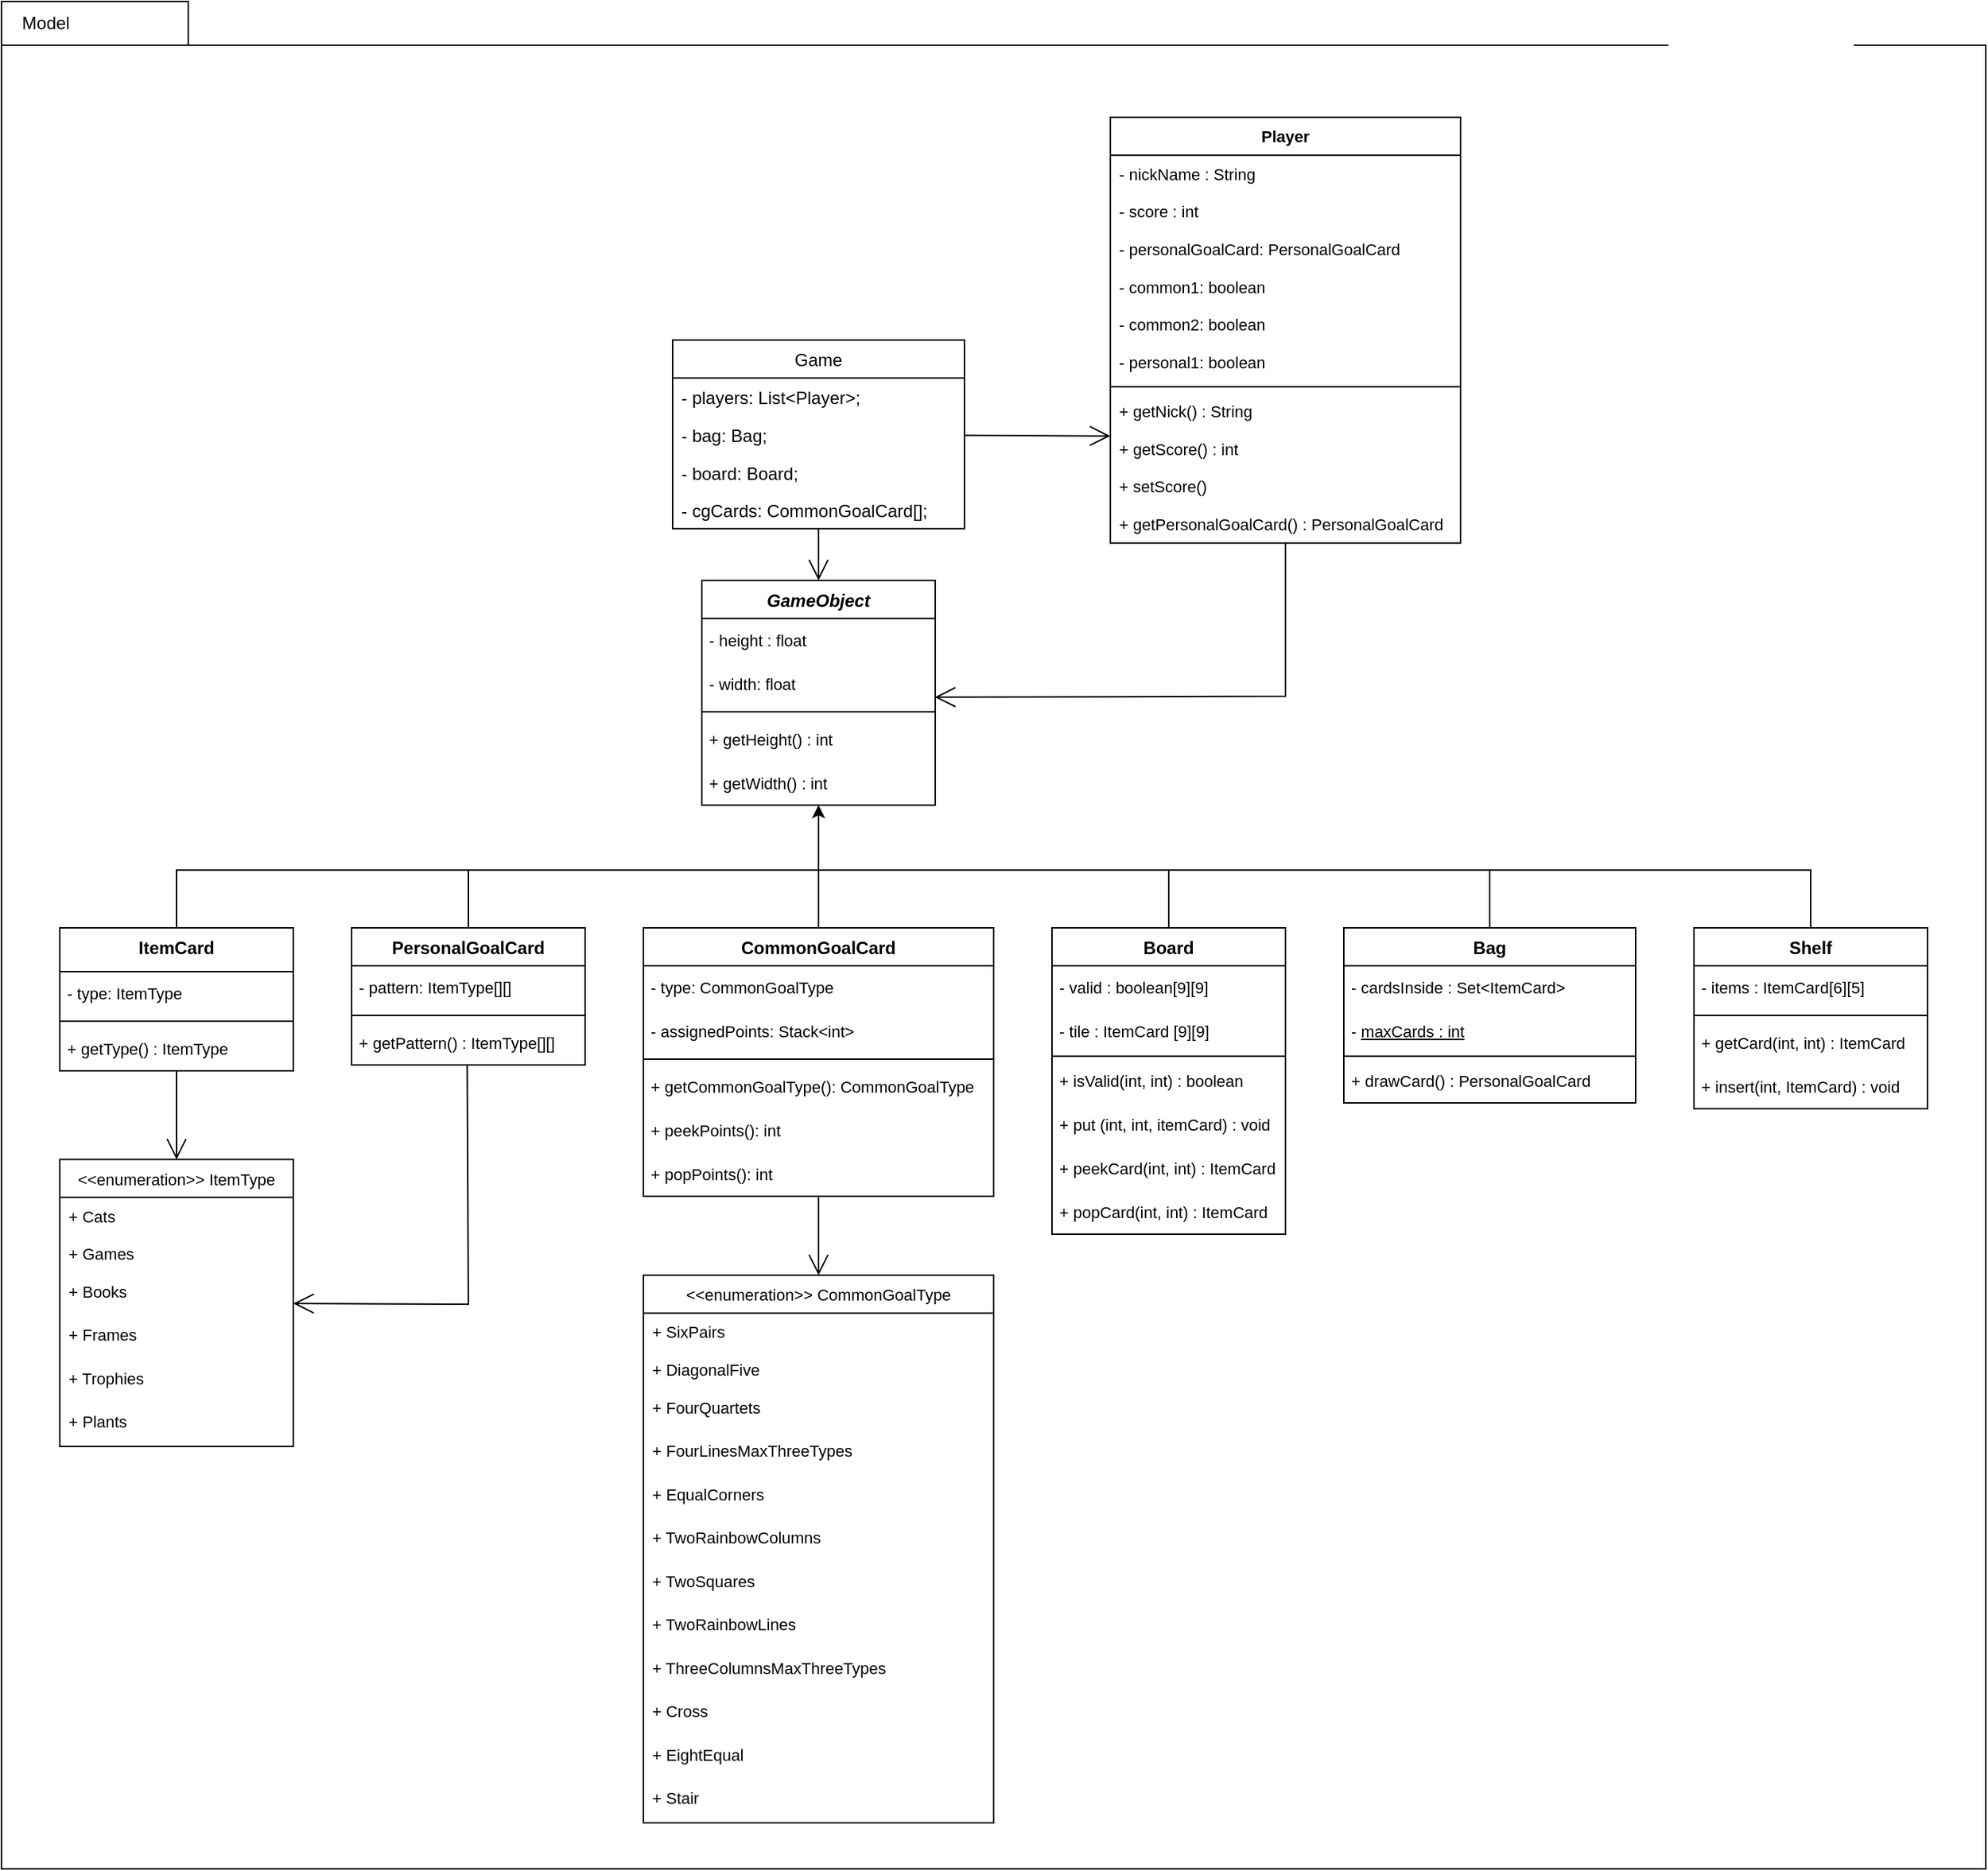 <mxfile version="20.5.3" type="embed"><diagram id="C5RBs43oDa-KdzZeNtuy" name="Page-1"><mxGraphModel dx="820" dy="600" grid="1" gridSize="10" guides="1" tooltips="1" connect="1" arrows="1" fold="1" page="1" pageScale="1" pageWidth="4681" pageHeight="3300" math="0" shadow="0"><root><mxCell id="WIyWlLk6GJQsqaUBKTNV-0"/><mxCell id="WIyWlLk6GJQsqaUBKTNV-1" parent="WIyWlLk6GJQsqaUBKTNV-0"/><mxCell id="270" value="" style="group;verticalAlign=middle;" vertex="1" connectable="0" parent="WIyWlLk6GJQsqaUBKTNV-1"><mxGeometry x="40" y="40" width="1360" height="1280" as="geometry"/></mxCell><mxCell id="268" value="" style="shape=folder;fontStyle=1;spacingTop=10;tabWidth=40;tabHeight=30;tabPosition=left;html=1;" vertex="1" parent="270"><mxGeometry width="1360" height="1280" as="geometry"/></mxCell><mxCell id="zkfFHV4jXpPFQw0GAbJ--0" value="GameObject" style="swimlane;fontStyle=3;align=center;verticalAlign=top;childLayout=stackLayout;horizontal=1;startSize=26;horizontalStack=0;resizeParent=1;resizeLast=0;collapsible=1;marginBottom=0;rounded=0;shadow=0;strokeWidth=1;" parent="270" vertex="1"><mxGeometry x="480" y="396.899" width="160" height="153.938" as="geometry"><mxRectangle x="760" y="330" width="160" height="26" as="alternateBounds"/></mxGeometry></mxCell><mxCell id="217" value="&amp;nbsp;- height : float" style="text;html=1;align=left;verticalAlign=middle;resizable=0;points=[];autosize=1;strokeColor=none;fillColor=none;fontSize=11;" parent="zkfFHV4jXpPFQw0GAbJ--0" vertex="1"><mxGeometry y="26" width="160" height="30" as="geometry"/></mxCell><mxCell id="218" value="&amp;nbsp;- width: float" style="text;html=1;align=left;verticalAlign=middle;resizable=0;points=[];autosize=1;strokeColor=none;fillColor=none;fontSize=11;" parent="zkfFHV4jXpPFQw0GAbJ--0" vertex="1"><mxGeometry y="56" width="160" height="30" as="geometry"/></mxCell><mxCell id="zkfFHV4jXpPFQw0GAbJ--4" value="" style="line;html=1;strokeWidth=1;align=left;verticalAlign=middle;spacingTop=-1;spacingLeft=3;spacingRight=3;rotatable=0;labelPosition=right;points=[];portConstraint=eastwest;" parent="zkfFHV4jXpPFQw0GAbJ--0" vertex="1"><mxGeometry y="86" width="160" height="7.938" as="geometry"/></mxCell><mxCell id="219" value="&amp;nbsp;+ getHeight() : int" style="text;html=1;align=left;verticalAlign=middle;resizable=0;points=[];autosize=1;strokeColor=none;fillColor=none;fontSize=11;" parent="zkfFHV4jXpPFQw0GAbJ--0" vertex="1"><mxGeometry y="93.938" width="160" height="30" as="geometry"/></mxCell><mxCell id="220" value="&amp;nbsp;+ getWidth() : int" style="text;html=1;align=left;verticalAlign=middle;resizable=0;points=[];autosize=1;strokeColor=none;fillColor=none;fontSize=11;" parent="zkfFHV4jXpPFQw0GAbJ--0" vertex="1"><mxGeometry y="123.938" width="160" height="30" as="geometry"/></mxCell><mxCell id="31" value="PersonalGoalCard" style="swimlane;fontStyle=1;align=center;verticalAlign=top;childLayout=stackLayout;horizontal=1;startSize=26;horizontalStack=0;resizeParent=1;resizeParentMax=0;resizeLast=0;collapsible=1;marginBottom=0;" parent="270" vertex="1"><mxGeometry x="240" y="635.039" width="160" height="93.938" as="geometry"/></mxCell><mxCell id="211" value="&amp;nbsp;- pattern: ItemType[][]" style="text;html=1;align=left;verticalAlign=middle;resizable=0;points=[];autosize=1;strokeColor=none;fillColor=none;fontSize=11;" parent="31" vertex="1"><mxGeometry y="26" width="160" height="30" as="geometry"/></mxCell><mxCell id="33" value="" style="line;strokeWidth=1;fillColor=none;align=left;verticalAlign=middle;spacingTop=-1;spacingLeft=3;spacingRight=3;rotatable=0;labelPosition=right;points=[];portConstraint=eastwest;strokeColor=inherit;" parent="31" vertex="1"><mxGeometry y="56" width="160" height="7.938" as="geometry"/></mxCell><mxCell id="214" value="&amp;nbsp;+ getPattern() : ItemType[][]" style="text;html=1;align=left;verticalAlign=middle;resizable=0;points=[];autosize=1;strokeColor=none;fillColor=none;fontSize=11;" parent="31" vertex="1"><mxGeometry y="63.938" width="160" height="30" as="geometry"/></mxCell><mxCell id="39" value="Board" style="swimlane;fontStyle=1;align=center;verticalAlign=top;childLayout=stackLayout;horizontal=1;startSize=26;horizontalStack=0;resizeParent=1;resizeParentMax=0;resizeLast=0;collapsible=1;marginBottom=0;" parent="270" vertex="1"><mxGeometry x="720" y="635.039" width="160" height="209.969" as="geometry"/></mxCell><mxCell id="192" value="&amp;nbsp;- valid : boolean[9][9]" style="text;html=1;align=left;verticalAlign=middle;resizable=0;points=[];autosize=1;strokeColor=none;fillColor=none;fontSize=11;" parent="39" vertex="1"><mxGeometry y="26" width="160" height="30" as="geometry"/></mxCell><mxCell id="193" value="&amp;nbsp;- tile : ItemCard [9][9]" style="text;html=1;align=left;verticalAlign=middle;resizable=0;points=[];autosize=1;strokeColor=none;fillColor=none;fontSize=11;" parent="39" vertex="1"><mxGeometry y="56" width="160" height="30" as="geometry"/></mxCell><mxCell id="41" value="" style="line;strokeWidth=1;fillColor=none;align=left;verticalAlign=middle;spacingTop=-1;spacingLeft=3;spacingRight=3;rotatable=0;labelPosition=right;points=[];portConstraint=eastwest;strokeColor=inherit;" parent="39" vertex="1"><mxGeometry y="86" width="160" height="3.969" as="geometry"/></mxCell><mxCell id="202" value="&amp;nbsp;+ isValid(int, int) : boolean" style="text;html=1;align=left;verticalAlign=middle;resizable=0;points=[];autosize=1;strokeColor=none;fillColor=none;fontSize=11;" parent="39" vertex="1"><mxGeometry y="89.969" width="160" height="30" as="geometry"/></mxCell><mxCell id="262" value="&amp;nbsp;+ put (int, int, itemCard) : void" style="text;html=1;align=left;verticalAlign=middle;resizable=0;points=[];autosize=1;strokeColor=none;fillColor=none;fontSize=11;" parent="39" vertex="1"><mxGeometry y="119.969" width="160" height="30" as="geometry"/></mxCell><mxCell id="203" value="&amp;nbsp;+ peekCard(int, int) : ItemCard" style="text;html=1;align=left;verticalAlign=middle;resizable=0;points=[];autosize=1;strokeColor=none;fillColor=none;fontSize=11;" parent="39" vertex="1"><mxGeometry y="149.969" width="160" height="30" as="geometry"/></mxCell><mxCell id="204" value="&amp;nbsp;+ popCard(int, int) : ItemCard" style="text;html=1;align=left;verticalAlign=middle;resizable=0;points=[];autosize=1;strokeColor=none;fillColor=none;fontSize=11;" parent="39" vertex="1"><mxGeometry y="179.969" width="160" height="30" as="geometry"/></mxCell><mxCell id="43" value="Bag" style="swimlane;fontStyle=1;align=center;verticalAlign=top;childLayout=stackLayout;horizontal=1;startSize=26;horizontalStack=0;resizeParent=1;resizeParentMax=0;resizeLast=0;collapsible=1;marginBottom=0;" parent="270" vertex="1"><mxGeometry x="920" y="635.039" width="200" height="119.969" as="geometry"><mxRectangle x="860" y="749" width="60" height="30" as="alternateBounds"/></mxGeometry></mxCell><mxCell id="145" value="&amp;nbsp;- cardsInside : Set&amp;lt;ItemCard&amp;gt;" style="text;html=1;align=left;verticalAlign=middle;resizable=0;points=[];autosize=1;strokeColor=none;fillColor=none;fontSize=11;" parent="43" vertex="1"><mxGeometry y="26" width="200" height="30" as="geometry"/></mxCell><mxCell id="147" value="&amp;nbsp;- &lt;u&gt;maxCards : int&lt;/u&gt;" style="text;html=1;align=left;verticalAlign=middle;resizable=0;points=[];autosize=1;strokeColor=none;fillColor=none;fontSize=11;" parent="43" vertex="1"><mxGeometry y="56" width="200" height="30" as="geometry"/></mxCell><mxCell id="45" value="" style="line;strokeWidth=1;fillColor=none;align=left;verticalAlign=middle;spacingTop=-1;spacingLeft=3;spacingRight=3;rotatable=0;labelPosition=right;points=[];portConstraint=eastwest;strokeColor=inherit;" parent="43" vertex="1"><mxGeometry y="86" width="200" height="3.969" as="geometry"/></mxCell><mxCell id="158" value="&amp;nbsp;+ drawCard() : PersonalGoalCard" style="text;html=1;align=left;verticalAlign=middle;resizable=0;points=[];autosize=1;strokeColor=none;fillColor=none;fontSize=11;" parent="43" vertex="1"><mxGeometry y="89.969" width="200" height="30" as="geometry"/></mxCell><mxCell id="51" value="Shelf" style="swimlane;fontStyle=1;align=center;verticalAlign=top;childLayout=stackLayout;horizontal=1;startSize=26;horizontalStack=0;resizeParent=1;resizeParentMax=0;resizeLast=0;collapsible=1;marginBottom=0;" parent="270" vertex="1"><mxGeometry x="1160" y="635.039" width="160" height="123.938" as="geometry"/></mxCell><mxCell id="198" value="&amp;nbsp;- items : ItemCard[6][5]" style="text;html=1;align=left;verticalAlign=middle;resizable=0;points=[];autosize=1;strokeColor=none;fillColor=none;fontSize=11;" parent="51" vertex="1"><mxGeometry y="26" width="160" height="30" as="geometry"/></mxCell><mxCell id="53" value="" style="line;strokeWidth=1;fillColor=none;align=left;verticalAlign=middle;spacingTop=-1;spacingLeft=3;spacingRight=3;rotatable=0;labelPosition=right;points=[];portConstraint=eastwest;strokeColor=inherit;" parent="51" vertex="1"><mxGeometry y="56" width="160" height="7.938" as="geometry"/></mxCell><mxCell id="205" value="&amp;nbsp;+ getCard(int, int) : ItemCard" style="text;html=1;align=left;verticalAlign=middle;resizable=0;points=[];autosize=1;strokeColor=none;fillColor=none;fontSize=11;" parent="51" vertex="1"><mxGeometry y="63.938" width="160" height="30" as="geometry"/></mxCell><mxCell id="206" value="&amp;nbsp;+ insert(int, ItemCard) : void" style="text;html=1;align=left;verticalAlign=middle;resizable=0;points=[];autosize=1;strokeColor=none;fillColor=none;fontSize=11;" parent="51" vertex="1"><mxGeometry y="93.938" width="160" height="30" as="geometry"/></mxCell><mxCell id="55" value="ItemCard" style="swimlane;fontStyle=1;align=center;verticalAlign=top;childLayout=stackLayout;horizontal=1;startSize=30;horizontalStack=0;resizeParent=1;resizeParentMax=0;resizeLast=0;collapsible=1;marginBottom=0;" parent="270" vertex="1"><mxGeometry x="40" y="635.039" width="160" height="97.938" as="geometry"><mxRectangle x="260" y="970" width="110" height="30" as="alternateBounds"/></mxGeometry></mxCell><mxCell id="207" value="&amp;nbsp;- type: ItemType" style="text;html=1;align=left;verticalAlign=middle;resizable=0;points=[];autosize=1;strokeColor=none;fillColor=none;fontSize=11;" parent="55" vertex="1"><mxGeometry y="30" width="160" height="30" as="geometry"/></mxCell><mxCell id="56" value="" style="line;strokeWidth=1;fillColor=none;align=left;verticalAlign=middle;spacingTop=-1;spacingLeft=3;spacingRight=3;rotatable=0;labelPosition=right;points=[];portConstraint=eastwest;strokeColor=inherit;" parent="55" vertex="1"><mxGeometry y="60" width="160" height="7.938" as="geometry"/></mxCell><mxCell id="223" value="&amp;nbsp;+ getType() : ItemType" style="text;html=1;align=left;verticalAlign=middle;resizable=0;points=[];autosize=1;strokeColor=none;fillColor=none;fontSize=11;" parent="55" vertex="1"><mxGeometry y="67.938" width="160" height="30" as="geometry"/></mxCell><mxCell id="57" value="CommonGoalCard" style="swimlane;fontStyle=1;align=center;verticalAlign=top;childLayout=stackLayout;horizontal=1;startSize=26;horizontalStack=0;resizeParent=1;resizeParentMax=0;resizeLast=0;collapsible=1;marginBottom=0;" parent="270" vertex="1"><mxGeometry x="440" y="635.039" width="240" height="183.938" as="geometry"/></mxCell><mxCell id="208" value="&amp;nbsp;- type: CommonGoalType" style="text;html=1;align=left;verticalAlign=middle;resizable=0;points=[];autosize=1;strokeColor=none;fillColor=none;fontSize=11;" parent="57" vertex="1"><mxGeometry y="26" width="240" height="30" as="geometry"/></mxCell><mxCell id="209" value="&amp;nbsp;- assignedPoints: Stack&amp;lt;int&amp;gt;" style="text;html=1;align=left;verticalAlign=middle;resizable=0;points=[];autosize=1;strokeColor=none;fillColor=none;fontSize=11;" parent="57" vertex="1"><mxGeometry y="56" width="240" height="30" as="geometry"/></mxCell><mxCell id="58" value="" style="line;strokeWidth=1;fillColor=none;align=left;verticalAlign=middle;spacingTop=-1;spacingLeft=3;spacingRight=3;rotatable=0;labelPosition=right;points=[];portConstraint=eastwest;strokeColor=inherit;" parent="57" vertex="1"><mxGeometry y="86" width="240" height="7.938" as="geometry"/></mxCell><mxCell id="221" value="&amp;nbsp;+ getCommonGoalType(): CommonGoalType" style="text;html=1;align=left;verticalAlign=middle;resizable=0;points=[];autosize=1;strokeColor=none;fillColor=none;fontSize=11;" parent="57" vertex="1"><mxGeometry y="93.938" width="240" height="30" as="geometry"/></mxCell><mxCell id="222" value="&amp;nbsp;+ peekPoints(): int" style="text;html=1;align=left;verticalAlign=middle;resizable=0;points=[];autosize=1;strokeColor=none;fillColor=none;fontSize=11;" parent="57" vertex="1"><mxGeometry y="123.938" width="240" height="30" as="geometry"/></mxCell><mxCell id="224" value="&amp;nbsp;+ popPoints(): int" style="text;html=1;align=left;verticalAlign=middle;resizable=0;points=[];autosize=1;strokeColor=none;fillColor=none;fontSize=11;" parent="57" vertex="1"><mxGeometry y="153.938" width="240" height="30" as="geometry"/></mxCell><mxCell id="73" value="&lt;&lt;enumeration&gt;&gt; ItemType" style="swimlane;fontStyle=0;childLayout=stackLayout;horizontal=1;startSize=26;fillColor=none;horizontalStack=0;resizeParent=1;resizeParentMax=0;resizeLast=0;collapsible=1;marginBottom=0;fontSize=11;" parent="270" vertex="1"><mxGeometry x="40" y="793.798" width="160" height="196.667" as="geometry"><mxRectangle x="270" y="1080" width="190" height="30" as="alternateBounds"/></mxGeometry></mxCell><mxCell id="74" value="+ Cats" style="text;strokeColor=none;fillColor=none;align=left;verticalAlign=top;spacingLeft=4;spacingRight=4;overflow=hidden;rotatable=0;points=[[0,0.5],[1,0.5]];portConstraint=eastwest;fontSize=11;" parent="73" vertex="1"><mxGeometry y="26" width="160" height="25.798" as="geometry"/></mxCell><mxCell id="75" value="+ Games" style="text;strokeColor=none;fillColor=none;align=left;verticalAlign=top;spacingLeft=4;spacingRight=4;overflow=hidden;rotatable=0;points=[[0,0.5],[1,0.5]];portConstraint=eastwest;fontSize=11;" parent="73" vertex="1"><mxGeometry y="51.798" width="160" height="25.798" as="geometry"/></mxCell><mxCell id="76" value="+ Books" style="text;strokeColor=none;fillColor=none;align=left;verticalAlign=top;spacingLeft=4;spacingRight=4;overflow=hidden;rotatable=0;points=[[0,0.5],[1,0.5]];portConstraint=eastwest;fontSize=11;" parent="73" vertex="1"><mxGeometry y="77.597" width="160" height="29.767" as="geometry"/></mxCell><mxCell id="80" value="+ Frames" style="text;strokeColor=none;fillColor=none;align=left;verticalAlign=top;spacingLeft=4;spacingRight=4;overflow=hidden;rotatable=0;points=[[0,0.5],[1,0.5]];portConstraint=eastwest;fontSize=11;" parent="73" vertex="1"><mxGeometry y="107.364" width="160" height="29.767" as="geometry"/></mxCell><mxCell id="81" value="+ Trophies" style="text;strokeColor=none;fillColor=none;align=left;verticalAlign=top;spacingLeft=4;spacingRight=4;overflow=hidden;rotatable=0;points=[[0,0.5],[1,0.5]];portConstraint=eastwest;fontSize=11;" parent="73" vertex="1"><mxGeometry y="137.132" width="160" height="29.767" as="geometry"/></mxCell><mxCell id="82" value="+ Plants" style="text;strokeColor=none;fillColor=none;align=left;verticalAlign=top;spacingLeft=4;spacingRight=4;overflow=hidden;rotatable=0;points=[[0,0.5],[1,0.5]];portConstraint=eastwest;fontSize=11;" parent="73" vertex="1"><mxGeometry y="166.899" width="160" height="29.767" as="geometry"/></mxCell><mxCell id="77" value="" style="endArrow=open;endFill=1;endSize=12;html=1;rounded=0;strokeColor=default;fontSize=11;entryX=0.5;entryY=0;entryDx=0;entryDy=0;exitX=0.5;exitY=1;exitDx=0;exitDy=0;" parent="270" source="55" target="73" edge="1"><mxGeometry width="160" relative="1" as="geometry"><mxPoint x="10" y="639.008" as="sourcePoint"/><mxPoint x="170" y="639.008" as="targetPoint"/></mxGeometry></mxCell><mxCell id="121" value="&lt;&lt;enumeration&gt;&gt; CommonGoalType" style="swimlane;fontStyle=0;childLayout=stackLayout;horizontal=1;startSize=26;fillColor=none;horizontalStack=0;resizeParent=1;resizeParentMax=0;resizeLast=0;collapsible=1;marginBottom=0;fontSize=11;" parent="270" vertex="1"><mxGeometry x="440" y="873.178" width="240" height="375.271" as="geometry"><mxRectangle x="270" y="1080" width="190" height="30" as="alternateBounds"/></mxGeometry></mxCell><mxCell id="122" value="+ SixPairs" style="text;strokeColor=none;fillColor=none;align=left;verticalAlign=top;spacingLeft=4;spacingRight=4;overflow=hidden;rotatable=0;points=[[0,0.5],[1,0.5]];portConstraint=eastwest;fontSize=11;" parent="121" vertex="1"><mxGeometry y="26" width="240" height="25.798" as="geometry"/></mxCell><mxCell id="123" value="+ DiagonalFive" style="text;strokeColor=none;fillColor=none;align=left;verticalAlign=top;spacingLeft=4;spacingRight=4;overflow=hidden;rotatable=0;points=[[0,0.5],[1,0.5]];portConstraint=eastwest;fontSize=11;" parent="121" vertex="1"><mxGeometry y="51.798" width="240" height="25.798" as="geometry"/></mxCell><mxCell id="124" value="+ FourQuartets" style="text;strokeColor=none;fillColor=none;align=left;verticalAlign=top;spacingLeft=4;spacingRight=4;overflow=hidden;rotatable=0;points=[[0,0.5],[1,0.5]];portConstraint=eastwest;fontSize=11;" parent="121" vertex="1"><mxGeometry y="77.597" width="240" height="29.767" as="geometry"/></mxCell><mxCell id="125" value="+ FourLinesMaxThreeTypes" style="text;strokeColor=none;fillColor=none;align=left;verticalAlign=top;spacingLeft=4;spacingRight=4;overflow=hidden;rotatable=0;points=[[0,0.5],[1,0.5]];portConstraint=eastwest;fontSize=11;" parent="121" vertex="1"><mxGeometry y="107.364" width="240" height="29.767" as="geometry"/></mxCell><mxCell id="126" value="+ EqualCorners" style="text;strokeColor=none;fillColor=none;align=left;verticalAlign=top;spacingLeft=4;spacingRight=4;overflow=hidden;rotatable=0;points=[[0,0.5],[1,0.5]];portConstraint=eastwest;fontSize=11;" parent="121" vertex="1"><mxGeometry y="137.132" width="240" height="29.767" as="geometry"/></mxCell><mxCell id="127" value="+ TwoRainbowColumns" style="text;strokeColor=none;fillColor=none;align=left;verticalAlign=top;spacingLeft=4;spacingRight=4;overflow=hidden;rotatable=0;points=[[0,0.5],[1,0.5]];portConstraint=eastwest;fontSize=11;" parent="121" vertex="1"><mxGeometry y="166.899" width="240" height="29.767" as="geometry"/></mxCell><mxCell id="131" value="+ TwoSquares" style="text;strokeColor=none;fillColor=none;align=left;verticalAlign=top;spacingLeft=4;spacingRight=4;overflow=hidden;rotatable=0;points=[[0,0.5],[1,0.5]];portConstraint=eastwest;fontSize=11;" parent="121" vertex="1"><mxGeometry y="196.667" width="240" height="29.767" as="geometry"/></mxCell><mxCell id="132" value="+ TwoRainbowLines" style="text;strokeColor=none;fillColor=none;align=left;verticalAlign=top;spacingLeft=4;spacingRight=4;overflow=hidden;rotatable=0;points=[[0,0.5],[1,0.5]];portConstraint=eastwest;fontSize=11;" parent="121" vertex="1"><mxGeometry y="226.434" width="240" height="29.767" as="geometry"/></mxCell><mxCell id="133" value="+ ThreeColumnsMaxThreeTypes" style="text;strokeColor=none;fillColor=none;align=left;verticalAlign=top;spacingLeft=4;spacingRight=4;overflow=hidden;rotatable=0;points=[[0,0.5],[1,0.5]];portConstraint=eastwest;fontSize=11;" parent="121" vertex="1"><mxGeometry y="256.202" width="240" height="29.767" as="geometry"/></mxCell><mxCell id="134" value="+ Cross" style="text;strokeColor=none;fillColor=none;align=left;verticalAlign=top;spacingLeft=4;spacingRight=4;overflow=hidden;rotatable=0;points=[[0,0.5],[1,0.5]];portConstraint=eastwest;fontSize=11;" parent="121" vertex="1"><mxGeometry y="285.969" width="240" height="29.767" as="geometry"/></mxCell><mxCell id="135" value="+ EightEqual" style="text;strokeColor=none;fillColor=none;align=left;verticalAlign=top;spacingLeft=4;spacingRight=4;overflow=hidden;rotatable=0;points=[[0,0.5],[1,0.5]];portConstraint=eastwest;fontSize=11;" parent="121" vertex="1"><mxGeometry y="315.736" width="240" height="29.767" as="geometry"/></mxCell><mxCell id="136" value="+ Stair" style="text;strokeColor=none;fillColor=none;align=left;verticalAlign=top;spacingLeft=4;spacingRight=4;overflow=hidden;rotatable=0;points=[[0,0.5],[1,0.5]];portConstraint=eastwest;fontSize=11;" parent="121" vertex="1"><mxGeometry y="345.504" width="240" height="29.767" as="geometry"/></mxCell><mxCell id="128" value="" style="endArrow=open;endFill=1;endSize=12;html=1;rounded=0;strokeColor=default;fontSize=11;exitX=0.5;exitY=1;exitDx=0;exitDy=0;entryX=0.5;entryY=0;entryDx=0;entryDy=0;" parent="270" source="57" target="121" edge="1"><mxGeometry width="160" relative="1" as="geometry"><mxPoint x="310" y="708.465" as="sourcePoint"/><mxPoint x="470" y="708.465" as="targetPoint"/></mxGeometry></mxCell><mxCell id="181" value="Player" style="swimlane;fontStyle=1;align=center;verticalAlign=top;childLayout=stackLayout;horizontal=1;startSize=26;horizontalStack=0;resizeParent=1;resizeParentMax=0;resizeLast=0;collapsible=1;marginBottom=0;fontSize=11;" parent="270" vertex="1"><mxGeometry x="760" y="79.38" width="240" height="291.922" as="geometry"/></mxCell><mxCell id="182" value="- nickName : String" style="text;strokeColor=none;fillColor=none;align=left;verticalAlign=top;spacingLeft=4;spacingRight=4;overflow=hidden;rotatable=0;points=[[0,0.5],[1,0.5]];portConstraint=eastwest;fontSize=11;" parent="181" vertex="1"><mxGeometry y="26" width="240" height="25.798" as="geometry"/></mxCell><mxCell id="186" value="- score : int" style="text;strokeColor=none;fillColor=none;align=left;verticalAlign=top;spacingLeft=4;spacingRight=4;overflow=hidden;rotatable=0;points=[[0,0.5],[1,0.5]];portConstraint=eastwest;fontSize=11;" parent="181" vertex="1"><mxGeometry y="51.798" width="240" height="25.798" as="geometry"/></mxCell><mxCell id="215" value="- personalGoalCard: PersonalGoalCard" style="text;strokeColor=none;fillColor=none;align=left;verticalAlign=top;spacingLeft=4;spacingRight=4;overflow=hidden;rotatable=0;points=[[0,0.5],[1,0.5]];portConstraint=eastwest;fontSize=11;" parent="181" vertex="1"><mxGeometry y="77.597" width="240" height="25.798" as="geometry"/></mxCell><mxCell id="263" value="- common1: boolean" style="text;strokeColor=none;fillColor=none;align=left;verticalAlign=top;spacingLeft=4;spacingRight=4;overflow=hidden;rotatable=0;points=[[0,0.5],[1,0.5]];portConstraint=eastwest;fontSize=11;" parent="181" vertex="1"><mxGeometry y="103.395" width="240" height="25.798" as="geometry"/></mxCell><mxCell id="264" value="- common2: boolean" style="text;strokeColor=none;fillColor=none;align=left;verticalAlign=top;spacingLeft=4;spacingRight=4;overflow=hidden;rotatable=0;points=[[0,0.5],[1,0.5]];portConstraint=eastwest;fontSize=11;" parent="181" vertex="1"><mxGeometry y="129.194" width="240" height="25.798" as="geometry"/></mxCell><mxCell id="265" value="- personal1: boolean" style="text;strokeColor=none;fillColor=none;align=left;verticalAlign=top;spacingLeft=4;spacingRight=4;overflow=hidden;rotatable=0;points=[[0,0.5],[1,0.5]];portConstraint=eastwest;fontSize=11;" parent="181" vertex="1"><mxGeometry y="154.992" width="240" height="25.798" as="geometry"/></mxCell><mxCell id="183" value="" style="line;strokeWidth=1;fillColor=none;align=left;verticalAlign=middle;spacingTop=-1;spacingLeft=3;spacingRight=3;rotatable=0;labelPosition=right;points=[];portConstraint=eastwest;strokeColor=inherit;fontSize=11;" parent="181" vertex="1"><mxGeometry y="180.791" width="240" height="7.938" as="geometry"/></mxCell><mxCell id="199" value="+ getNick() : String" style="text;strokeColor=none;fillColor=none;align=left;verticalAlign=top;spacingLeft=4;spacingRight=4;overflow=hidden;rotatable=0;points=[[0,0.5],[1,0.5]];portConstraint=eastwest;fontSize=11;" parent="181" vertex="1"><mxGeometry y="188.729" width="240" height="25.798" as="geometry"/></mxCell><mxCell id="184" value="+ getScore() : int" style="text;strokeColor=none;fillColor=none;align=left;verticalAlign=top;spacingLeft=4;spacingRight=4;overflow=hidden;rotatable=0;points=[[0,0.5],[1,0.5]];portConstraint=eastwest;fontSize=11;" parent="181" vertex="1"><mxGeometry y="214.527" width="240" height="25.798" as="geometry"/></mxCell><mxCell id="225" value="+ setScore()" style="text;strokeColor=none;fillColor=none;align=left;verticalAlign=top;spacingLeft=4;spacingRight=4;overflow=hidden;rotatable=0;points=[[0,0.5],[1,0.5]];portConstraint=eastwest;fontSize=11;" parent="181" vertex="1"><mxGeometry y="240.326" width="240" height="25.798" as="geometry"/></mxCell><mxCell id="216" value="+ getPersonalGoalCard() : PersonalGoalCard" style="text;strokeColor=none;fillColor=none;align=left;verticalAlign=top;spacingLeft=4;spacingRight=4;overflow=hidden;rotatable=0;points=[[0,0.5],[1,0.5]];portConstraint=eastwest;fontSize=11;" parent="181" vertex="1"><mxGeometry y="266.124" width="240" height="25.798" as="geometry"/></mxCell><mxCell id="233" value="" style="endArrow=open;endFill=1;endSize=12;html=1;rounded=0;exitX=0.495;exitY=1;exitDx=0;exitDy=0;exitPerimeter=0;" parent="270" source="214" edge="1" target="73"><mxGeometry width="160" relative="1" as="geometry"><mxPoint x="280" y="837.457" as="sourcePoint"/><mxPoint x="200" y="996.217" as="targetPoint"/><Array as="points"><mxPoint x="320" y="893.023"/></Array></mxGeometry></mxCell><mxCell id="242" value="" style="endArrow=classic;html=1;rounded=0;exitX=0.5;exitY=0;exitDx=0;exitDy=0;" parent="270" source="57" target="zkfFHV4jXpPFQw0GAbJ--0" edge="1"><mxGeometry width="50" height="50" relative="1" as="geometry"><mxPoint x="500" y="569.55" as="sourcePoint"/><mxPoint x="550" y="519.938" as="targetPoint"/></mxGeometry></mxCell><mxCell id="243" value="" style="endArrow=none;html=1;rounded=0;exitX=0.5;exitY=0;exitDx=0;exitDy=0;" parent="270" source="31" edge="1"><mxGeometry width="50" height="50" relative="1" as="geometry"><mxPoint x="350" y="629.085" as="sourcePoint"/><mxPoint x="560" y="595.349" as="targetPoint"/><Array as="points"><mxPoint x="320" y="595.349"/></Array></mxGeometry></mxCell><mxCell id="244" value="" style="endArrow=none;html=1;rounded=0;exitX=0.5;exitY=0;exitDx=0;exitDy=0;" parent="270" source="55" edge="1"><mxGeometry width="50" height="50" relative="1" as="geometry"><mxPoint x="200" y="589.395" as="sourcePoint"/><mxPoint x="320" y="595.349" as="targetPoint"/><Array as="points"><mxPoint x="120" y="595.349"/></Array></mxGeometry></mxCell><mxCell id="245" value="" style="endArrow=none;html=1;rounded=0;exitX=0.5;exitY=0;exitDx=0;exitDy=0;" parent="270" source="39" edge="1"><mxGeometry width="50" height="50" relative="1" as="geometry"><mxPoint x="730" y="668.775" as="sourcePoint"/><mxPoint x="560" y="595.349" as="targetPoint"/><Array as="points"><mxPoint x="800" y="595.349"/></Array></mxGeometry></mxCell><mxCell id="246" value="" style="endArrow=none;html=1;rounded=0;exitX=0.5;exitY=0;exitDx=0;exitDy=0;" parent="270" source="43" edge="1"><mxGeometry width="50" height="50" relative="1" as="geometry"><mxPoint x="730" y="668.775" as="sourcePoint"/><mxPoint x="800" y="595.349" as="targetPoint"/><Array as="points"><mxPoint x="1020" y="595.349"/></Array></mxGeometry></mxCell><mxCell id="247" value="" style="endArrow=none;html=1;rounded=0;entryX=0.5;entryY=0;entryDx=0;entryDy=0;" parent="270" target="51" edge="1"><mxGeometry width="50" height="50" relative="1" as="geometry"><mxPoint x="1020" y="595.349" as="sourcePoint"/><mxPoint x="1200" y="648.93" as="targetPoint"/><Array as="points"><mxPoint x="1240" y="595.349"/></Array></mxGeometry></mxCell><mxCell id="248" value="" style="endArrow=open;endFill=1;endSize=12;html=1;rounded=0;entryX=0.998;entryY=0.8;entryDx=0;entryDy=0;entryPerimeter=0;" parent="270" source="181" target="218" edge="1"><mxGeometry width="160" relative="1" as="geometry"><mxPoint x="940" y="460.403" as="sourcePoint"/><mxPoint x="720" y="232.186" as="targetPoint"/><Array as="points"><mxPoint x="880" y="476.279"/></Array></mxGeometry></mxCell><mxCell id="249" value="Game" style="swimlane;fontStyle=0;childLayout=stackLayout;horizontal=1;startSize=26;fillColor=none;horizontalStack=0;resizeParent=1;resizeParentMax=0;resizeLast=0;collapsible=1;marginBottom=0;" parent="270" vertex="1"><mxGeometry x="460" y="232.186" width="200" height="129.194" as="geometry"/></mxCell><mxCell id="250" value="- players: List&lt;Player&gt;;" style="text;strokeColor=none;fillColor=none;align=left;verticalAlign=top;spacingLeft=4;spacingRight=4;overflow=hidden;rotatable=0;points=[[0,0.5],[1,0.5]];portConstraint=eastwest;" parent="249" vertex="1"><mxGeometry y="26" width="200" height="25.798" as="geometry"/></mxCell><mxCell id="255" value="- bag: Bag;" style="text;strokeColor=none;fillColor=none;align=left;verticalAlign=top;spacingLeft=4;spacingRight=4;overflow=hidden;rotatable=0;points=[[0,0.5],[1,0.5]];portConstraint=eastwest;" parent="249" vertex="1"><mxGeometry y="51.798" width="200" height="25.798" as="geometry"/></mxCell><mxCell id="256" value="- board: Board;" style="text;strokeColor=none;fillColor=none;align=left;verticalAlign=top;spacingLeft=4;spacingRight=4;overflow=hidden;rotatable=0;points=[[0,0.5],[1,0.5]];portConstraint=eastwest;" parent="249" vertex="1"><mxGeometry y="77.597" width="200" height="25.798" as="geometry"/></mxCell><mxCell id="257" value="- cgCards: CommonGoalCard[];" style="text;strokeColor=none;fillColor=none;align=left;verticalAlign=top;spacingLeft=4;spacingRight=4;overflow=hidden;rotatable=0;points=[[0,0.5],[1,0.5]];portConstraint=eastwest;" parent="249" vertex="1"><mxGeometry y="103.395" width="200" height="25.798" as="geometry"/></mxCell><mxCell id="266" value="" style="endArrow=open;endFill=1;endSize=12;html=1;rounded=0;" parent="270" source="249" target="zkfFHV4jXpPFQw0GAbJ--0" edge="1"><mxGeometry width="160" relative="1" as="geometry"><mxPoint x="750" y="132.961" as="sourcePoint"/><mxPoint x="910" y="132.961" as="targetPoint"/></mxGeometry></mxCell><mxCell id="267" value="" style="endArrow=open;endFill=1;endSize=12;html=1;rounded=0;entryX=0;entryY=0.154;entryDx=0;entryDy=0;entryPerimeter=0;" parent="270" source="249" target="184" edge="1"><mxGeometry width="160" relative="1" as="geometry"><mxPoint x="840" y="192.496" as="sourcePoint"/><mxPoint x="1000" y="192.496" as="targetPoint"/></mxGeometry></mxCell><mxCell id="269" value="Model" style="text;html=1;align=center;verticalAlign=middle;resizable=0;points=[];autosize=1;strokeColor=none;fillColor=none;" vertex="1" parent="270"><mxGeometry width="60" height="30" as="geometry"/></mxCell></root></mxGraphModel></diagram></mxfile>